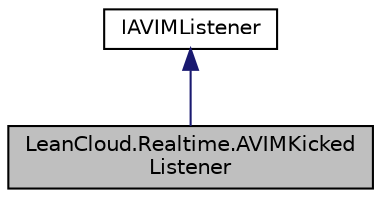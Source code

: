 digraph "LeanCloud.Realtime.AVIMKickedListener"
{
  edge [fontname="Helvetica",fontsize="10",labelfontname="Helvetica",labelfontsize="10"];
  node [fontname="Helvetica",fontsize="10",shape=record];
  Node1 [label="LeanCloud.Realtime.AVIMKicked\lListener",height=0.2,width=0.4,color="black", fillcolor="grey75", style="filled", fontcolor="black"];
  Node2 -> Node1 [dir="back",color="midnightblue",fontsize="10",style="solid",fontname="Helvetica"];
  Node2 [label="IAVIMListener",height=0.2,width=0.4,color="black", fillcolor="white", style="filled",URL="$interfaceLeanCloud_1_1Realtime_1_1IAVIMListener.html",tooltip="WebSocket 监听服务端事件通知的接口 所有基于协议层的事件监听都需要实现这个接口，然后自定义监听协议。 ..."];
}
